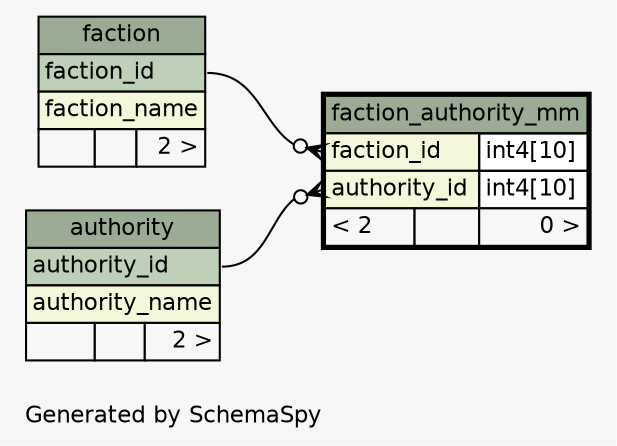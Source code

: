 // dot 2.38.0 on Linux 3.16.0-4-amd64
// SchemaSpy rev 590
digraph "oneDegreeRelationshipsDiagram" {
  graph [
    rankdir="RL"
    bgcolor="#f7f7f7"
    label="\nGenerated by SchemaSpy"
    labeljust="l"
    nodesep="0.18"
    ranksep="0.46"
    fontname="Helvetica"
    fontsize="11"
  ];
  node [
    fontname="Helvetica"
    fontsize="11"
    shape="plaintext"
  ];
  edge [
    arrowsize="0.8"
  ];
  "faction_authority_mm":"authority_id":w -> "authority":"authority_id":e [arrowhead=none dir=back arrowtail=crowodot];
  "faction_authority_mm":"faction_id":w -> "faction":"faction_id":e [arrowhead=none dir=back arrowtail=crowodot];
  "authority" [
    label=<
    <TABLE BORDER="0" CELLBORDER="1" CELLSPACING="0" BGCOLOR="#ffffff">
      <TR><TD COLSPAN="3" BGCOLOR="#9bab96" ALIGN="CENTER">authority</TD></TR>
      <TR><TD PORT="authority_id" COLSPAN="3" BGCOLOR="#bed1b8" ALIGN="LEFT">authority_id</TD></TR>
      <TR><TD PORT="authority_name" COLSPAN="3" BGCOLOR="#f4f7da" ALIGN="LEFT">authority_name</TD></TR>
      <TR><TD ALIGN="LEFT" BGCOLOR="#f7f7f7">  </TD><TD ALIGN="RIGHT" BGCOLOR="#f7f7f7">  </TD><TD ALIGN="RIGHT" BGCOLOR="#f7f7f7">2 &gt;</TD></TR>
    </TABLE>>
    URL="authority.html"
    tooltip="authority"
  ];
  "faction" [
    label=<
    <TABLE BORDER="0" CELLBORDER="1" CELLSPACING="0" BGCOLOR="#ffffff">
      <TR><TD COLSPAN="3" BGCOLOR="#9bab96" ALIGN="CENTER">faction</TD></TR>
      <TR><TD PORT="faction_id" COLSPAN="3" BGCOLOR="#bed1b8" ALIGN="LEFT">faction_id</TD></TR>
      <TR><TD PORT="faction_name" COLSPAN="3" BGCOLOR="#f4f7da" ALIGN="LEFT">faction_name</TD></TR>
      <TR><TD ALIGN="LEFT" BGCOLOR="#f7f7f7">  </TD><TD ALIGN="RIGHT" BGCOLOR="#f7f7f7">  </TD><TD ALIGN="RIGHT" BGCOLOR="#f7f7f7">2 &gt;</TD></TR>
    </TABLE>>
    URL="faction.html"
    tooltip="faction"
  ];
  "faction_authority_mm" [
    label=<
    <TABLE BORDER="2" CELLBORDER="1" CELLSPACING="0" BGCOLOR="#ffffff">
      <TR><TD COLSPAN="3" BGCOLOR="#9bab96" ALIGN="CENTER">faction_authority_mm</TD></TR>
      <TR><TD PORT="faction_id" COLSPAN="2" BGCOLOR="#f4f7da" ALIGN="LEFT">faction_id</TD><TD PORT="faction_id.type" ALIGN="LEFT">int4[10]</TD></TR>
      <TR><TD PORT="authority_id" COLSPAN="2" BGCOLOR="#f4f7da" ALIGN="LEFT">authority_id</TD><TD PORT="authority_id.type" ALIGN="LEFT">int4[10]</TD></TR>
      <TR><TD ALIGN="LEFT" BGCOLOR="#f7f7f7">&lt; 2</TD><TD ALIGN="RIGHT" BGCOLOR="#f7f7f7">  </TD><TD ALIGN="RIGHT" BGCOLOR="#f7f7f7">0 &gt;</TD></TR>
    </TABLE>>
    URL="faction_authority_mm.html"
    tooltip="faction_authority_mm"
  ];
}
